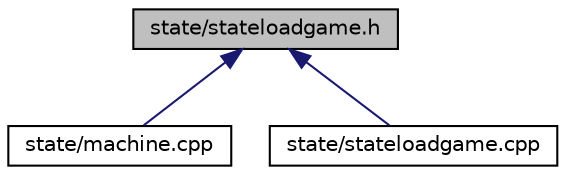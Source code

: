 digraph "state/stateloadgame.h"
{
  edge [fontname="Helvetica",fontsize="10",labelfontname="Helvetica",labelfontsize="10"];
  node [fontname="Helvetica",fontsize="10",shape=record];
  Node1 [label="state/stateloadgame.h",height=0.2,width=0.4,color="black", fillcolor="grey75", style="filled", fontcolor="black"];
  Node1 -> Node2 [dir="back",color="midnightblue",fontsize="10",style="solid"];
  Node2 [label="state/machine.cpp",height=0.2,width=0.4,color="black", fillcolor="white", style="filled",URL="$machine_8cpp.html"];
  Node1 -> Node3 [dir="back",color="midnightblue",fontsize="10",style="solid"];
  Node3 [label="state/stateloadgame.cpp",height=0.2,width=0.4,color="black", fillcolor="white", style="filled",URL="$stateloadgame_8cpp.html"];
}
